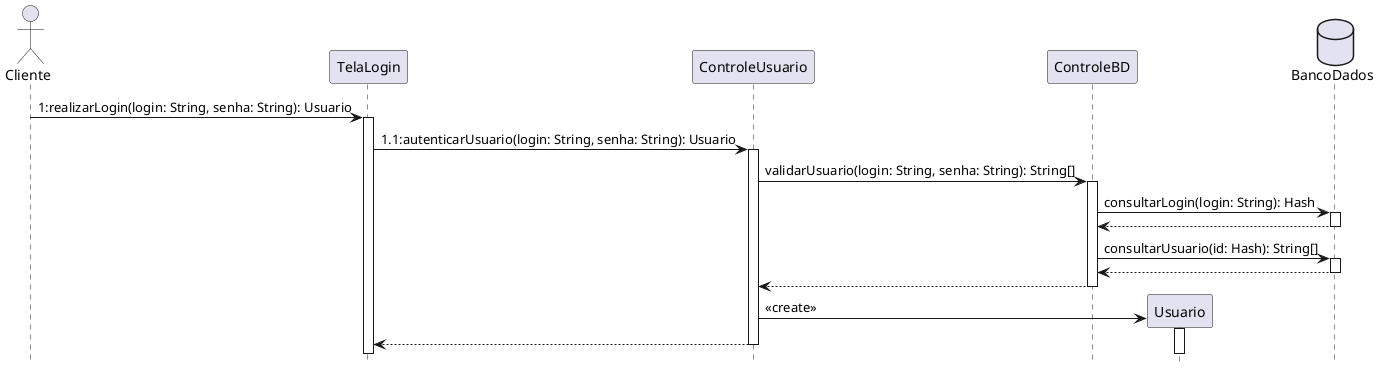@startuml
hide footbox

actor Cliente as cliente
participant TelaLogin as tela_login
participant ControleUsuario as controle_usuario
participant ControleBD as controle_bd
participant Usuario as usuario
database BancoDados as bd

cliente -> tela_login: 1:realizarLogin(login: String, senha: String): Usuario
activate tela_login

tela_login -> controle_usuario: 1.1:autenticarUsuario(login: String, senha: String): Usuario
activate controle_usuario

controle_usuario -> controle_bd: validarUsuario(login: String, senha: String): String[]
activate controle_bd

controle_bd -> bd: consultarLogin(login: String): Hash
activate bd

bd --> controle_bd
deactivate bd

controle_bd -> bd: consultarUsuario(id: Hash): String[]
activate bd

bd --> controle_bd
deactivate bd

controle_bd --> controle_usuario
deactivate controle_bd

controle_usuario -> usuario **: <<create>>
activate usuario

controle_usuario --> tela_login
deactivate controle_usuario


@enduml